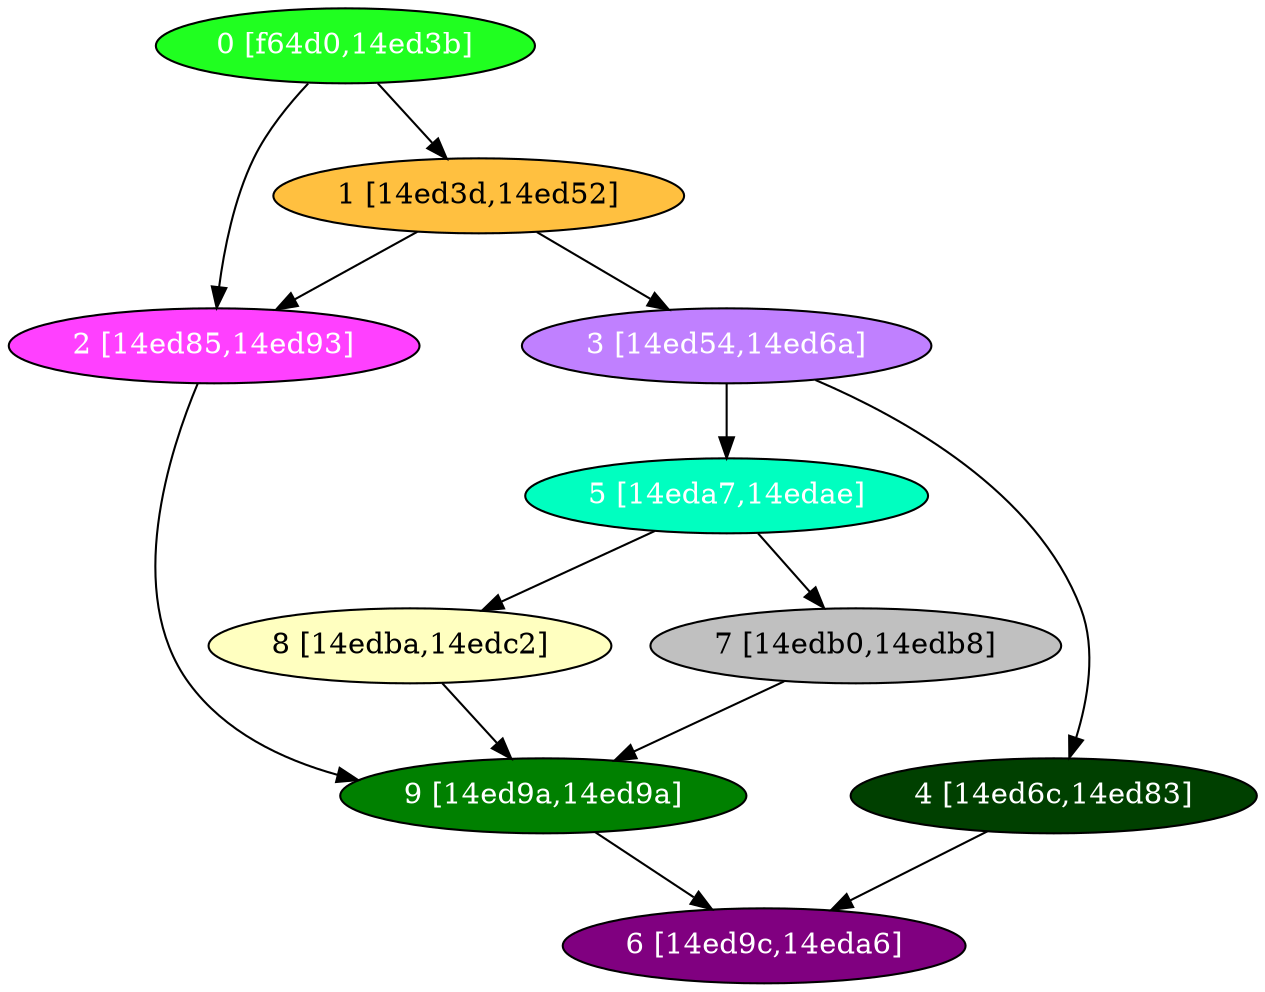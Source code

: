 diGraph libnss3{
	libnss3_0  [style=filled fillcolor="#20FF20" fontcolor="#ffffff" shape=oval label="0 [f64d0,14ed3b]"]
	libnss3_1  [style=filled fillcolor="#FFC040" fontcolor="#000000" shape=oval label="1 [14ed3d,14ed52]"]
	libnss3_2  [style=filled fillcolor="#FF40FF" fontcolor="#ffffff" shape=oval label="2 [14ed85,14ed93]"]
	libnss3_3  [style=filled fillcolor="#C080FF" fontcolor="#ffffff" shape=oval label="3 [14ed54,14ed6a]"]
	libnss3_4  [style=filled fillcolor="#004000" fontcolor="#ffffff" shape=oval label="4 [14ed6c,14ed83]"]
	libnss3_5  [style=filled fillcolor="#00FFC0" fontcolor="#ffffff" shape=oval label="5 [14eda7,14edae]"]
	libnss3_6  [style=filled fillcolor="#800080" fontcolor="#ffffff" shape=oval label="6 [14ed9c,14eda6]"]
	libnss3_7  [style=filled fillcolor="#C0C0C0" fontcolor="#000000" shape=oval label="7 [14edb0,14edb8]"]
	libnss3_8  [style=filled fillcolor="#FFFFC0" fontcolor="#000000" shape=oval label="8 [14edba,14edc2]"]
	libnss3_9  [style=filled fillcolor="#008000" fontcolor="#ffffff" shape=oval label="9 [14ed9a,14ed9a]"]

	libnss3_0 -> libnss3_1
	libnss3_0 -> libnss3_2
	libnss3_1 -> libnss3_2
	libnss3_1 -> libnss3_3
	libnss3_2 -> libnss3_9
	libnss3_3 -> libnss3_4
	libnss3_3 -> libnss3_5
	libnss3_4 -> libnss3_6
	libnss3_5 -> libnss3_7
	libnss3_5 -> libnss3_8
	libnss3_7 -> libnss3_9
	libnss3_8 -> libnss3_9
	libnss3_9 -> libnss3_6
}